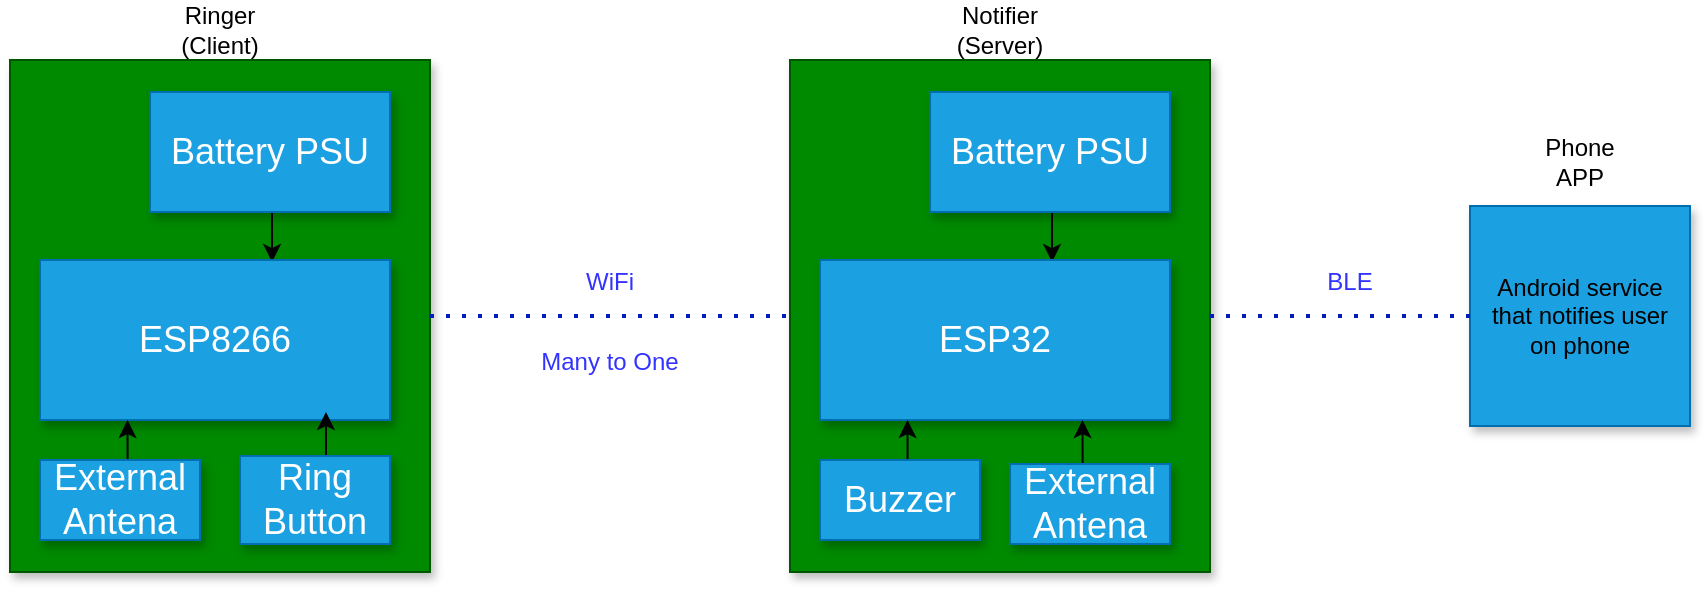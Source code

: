 <mxfile>
    <diagram name="Page-1" id="90a13364-a465-7bf4-72fc-28e22215d7a0">
        <mxGraphModel dx="923" dy="1215" grid="1" gridSize="10" guides="1" tooltips="1" connect="1" arrows="1" fold="1" page="1" pageScale="1.5" pageWidth="1169" pageHeight="826" background="#ffffff" math="0" shadow="0">
            <root>
                <mxCell id="0" style=";html=1;"/>
                <mxCell id="1" style=";html=1;" parent="0"/>
                <mxCell id="3a17f1ce550125da-8" value="" style="whiteSpace=wrap;html=1;shadow=1;fontSize=18;fillColor=#008a00;strokeColor=#005700;fontColor=#ffffff;" parent="1" vertex="1">
                    <mxGeometry x="400" y="454" width="210" height="256" as="geometry"/>
                </mxCell>
                <mxCell id="9m7NxkryejvWXKkI9qjT-7" style="edgeStyle=orthogonalEdgeStyle;rounded=0;orthogonalLoop=1;jettySize=auto;html=1;exitX=0.5;exitY=1;exitDx=0;exitDy=0;entryX=0.663;entryY=0.013;entryDx=0;entryDy=0;entryPerimeter=0;" parent="1" source="3a17f1ce550125da-9" target="9m7NxkryejvWXKkI9qjT-3" edge="1">
                    <mxGeometry relative="1" as="geometry"/>
                </mxCell>
                <mxCell id="3a17f1ce550125da-9" value="Battery PSU" style="whiteSpace=wrap;html=1;shadow=1;fontSize=18;fillColor=#1ba1e2;strokeColor=#006EAF;fontColor=#ffffff;" parent="1" vertex="1">
                    <mxGeometry x="470" y="470" width="120" height="60" as="geometry"/>
                </mxCell>
                <mxCell id="9m7NxkryejvWXKkI9qjT-2" value="Ringer (Client)" style="text;html=1;strokeColor=none;fillColor=none;align=center;verticalAlign=middle;whiteSpace=wrap;rounded=0;" parent="1" vertex="1">
                    <mxGeometry x="475" y="424" width="60" height="30" as="geometry"/>
                </mxCell>
                <mxCell id="9m7NxkryejvWXKkI9qjT-3" value="ESP8266" style="whiteSpace=wrap;html=1;shadow=1;fontSize=18;fillColor=#1ba1e2;strokeColor=#006EAF;fontColor=#ffffff;" parent="1" vertex="1">
                    <mxGeometry x="415" y="554" width="175" height="80" as="geometry"/>
                </mxCell>
                <mxCell id="9m7NxkryejvWXKkI9qjT-8" style="edgeStyle=orthogonalEdgeStyle;rounded=0;orthogonalLoop=1;jettySize=auto;html=1;exitX=0.5;exitY=0;exitDx=0;exitDy=0;entryX=0.25;entryY=1;entryDx=0;entryDy=0;" parent="1" source="9m7NxkryejvWXKkI9qjT-4" target="9m7NxkryejvWXKkI9qjT-3" edge="1">
                    <mxGeometry relative="1" as="geometry"/>
                </mxCell>
                <mxCell id="9m7NxkryejvWXKkI9qjT-4" value="External Antena" style="whiteSpace=wrap;html=1;shadow=1;fontSize=18;fillColor=#1ba1e2;strokeColor=#006EAF;fontColor=#ffffff;" parent="1" vertex="1">
                    <mxGeometry x="415" y="654" width="80" height="40" as="geometry"/>
                </mxCell>
                <mxCell id="9m7NxkryejvWXKkI9qjT-9" style="edgeStyle=orthogonalEdgeStyle;rounded=0;orthogonalLoop=1;jettySize=auto;html=1;exitX=0.5;exitY=0;exitDx=0;exitDy=0;entryX=0.817;entryY=0.95;entryDx=0;entryDy=0;entryPerimeter=0;" parent="1" source="9m7NxkryejvWXKkI9qjT-5" target="9m7NxkryejvWXKkI9qjT-3" edge="1">
                    <mxGeometry relative="1" as="geometry"/>
                </mxCell>
                <mxCell id="9m7NxkryejvWXKkI9qjT-5" value="Ring Button" style="whiteSpace=wrap;html=1;shadow=1;fontSize=18;fillColor=#1ba1e2;strokeColor=#006EAF;fontColor=#ffffff;" parent="1" vertex="1">
                    <mxGeometry x="515" y="652" width="75" height="44" as="geometry"/>
                </mxCell>
                <mxCell id="9m7NxkryejvWXKkI9qjT-10" value="" style="whiteSpace=wrap;html=1;shadow=1;fontSize=18;fillColor=#008a00;strokeColor=#005700;fontColor=#ffffff;" parent="1" vertex="1">
                    <mxGeometry x="790" y="454" width="210" height="256" as="geometry"/>
                </mxCell>
                <mxCell id="9m7NxkryejvWXKkI9qjT-11" style="edgeStyle=orthogonalEdgeStyle;rounded=0;orthogonalLoop=1;jettySize=auto;html=1;exitX=0.5;exitY=1;exitDx=0;exitDy=0;entryX=0.663;entryY=0.013;entryDx=0;entryDy=0;entryPerimeter=0;" parent="1" source="9m7NxkryejvWXKkI9qjT-12" target="9m7NxkryejvWXKkI9qjT-14" edge="1">
                    <mxGeometry relative="1" as="geometry"/>
                </mxCell>
                <mxCell id="9m7NxkryejvWXKkI9qjT-12" value="Battery PSU" style="whiteSpace=wrap;html=1;shadow=1;fontSize=18;fillColor=#1ba1e2;strokeColor=#006EAF;fontColor=#ffffff;" parent="1" vertex="1">
                    <mxGeometry x="860" y="470" width="120" height="60" as="geometry"/>
                </mxCell>
                <mxCell id="9m7NxkryejvWXKkI9qjT-13" value="Notifier (Server)" style="text;html=1;strokeColor=none;fillColor=none;align=center;verticalAlign=middle;whiteSpace=wrap;rounded=0;" parent="1" vertex="1">
                    <mxGeometry x="865" y="424" width="60" height="30" as="geometry"/>
                </mxCell>
                <mxCell id="9m7NxkryejvWXKkI9qjT-14" value="ESP32" style="whiteSpace=wrap;html=1;shadow=1;fontSize=18;fillColor=#1ba1e2;strokeColor=#006EAF;fontColor=#ffffff;" parent="1" vertex="1">
                    <mxGeometry x="805" y="554" width="175" height="80" as="geometry"/>
                </mxCell>
                <mxCell id="9m7NxkryejvWXKkI9qjT-15" style="edgeStyle=orthogonalEdgeStyle;rounded=0;orthogonalLoop=1;jettySize=auto;html=1;exitX=0.5;exitY=0;exitDx=0;exitDy=0;entryX=0.25;entryY=1;entryDx=0;entryDy=0;" parent="1" source="9m7NxkryejvWXKkI9qjT-16" target="9m7NxkryejvWXKkI9qjT-14" edge="1">
                    <mxGeometry relative="1" as="geometry"/>
                </mxCell>
                <mxCell id="9m7NxkryejvWXKkI9qjT-16" value="Buzzer" style="whiteSpace=wrap;html=1;shadow=1;fontSize=18;fillColor=#1ba1e2;strokeColor=#006EAF;fontColor=#ffffff;" parent="1" vertex="1">
                    <mxGeometry x="805" y="654" width="80" height="40" as="geometry"/>
                </mxCell>
                <mxCell id="9m7NxkryejvWXKkI9qjT-20" value="WiFi" style="text;html=1;strokeColor=none;fillColor=none;align=center;verticalAlign=middle;whiteSpace=wrap;rounded=0;fontColor=#3333FF;" parent="1" vertex="1">
                    <mxGeometry x="670" y="550" width="60" height="30" as="geometry"/>
                </mxCell>
                <mxCell id="9m7NxkryejvWXKkI9qjT-21" value="Many to One" style="text;html=1;strokeColor=none;fillColor=none;align=center;verticalAlign=middle;whiteSpace=wrap;rounded=0;fontColor=#3333FF;" parent="1" vertex="1">
                    <mxGeometry x="660" y="590" width="80" height="30" as="geometry"/>
                </mxCell>
                <mxCell id="9m7NxkryejvWXKkI9qjT-24" value="" style="whiteSpace=wrap;html=1;shadow=1;fontSize=18;fillColor=#1ba1e2;strokeColor=#006EAF;fontColor=#ffffff;" parent="1" vertex="1">
                    <mxGeometry x="1130" y="527" width="110" height="110" as="geometry"/>
                </mxCell>
                <mxCell id="9m7NxkryejvWXKkI9qjT-27" value="Phone APP" style="text;html=1;strokeColor=none;fillColor=none;align=center;verticalAlign=middle;whiteSpace=wrap;rounded=0;" parent="1" vertex="1">
                    <mxGeometry x="1155" y="490" width="60" height="30" as="geometry"/>
                </mxCell>
                <mxCell id="9m7NxkryejvWXKkI9qjT-31" value="" style="endArrow=none;dashed=1;html=1;dashPattern=1 3;strokeWidth=2;rounded=0;exitX=1;exitY=0.5;exitDx=0;exitDy=0;entryX=0;entryY=0.5;entryDx=0;entryDy=0;fillColor=#0050ef;strokeColor=#001DBC;" parent="1" source="3a17f1ce550125da-8" target="9m7NxkryejvWXKkI9qjT-10" edge="1">
                    <mxGeometry width="50" height="50" relative="1" as="geometry">
                        <mxPoint x="700" y="750" as="sourcePoint"/>
                        <mxPoint x="750" y="700" as="targetPoint"/>
                    </mxGeometry>
                </mxCell>
                <mxCell id="9m7NxkryejvWXKkI9qjT-32" value="" style="endArrow=none;dashed=1;html=1;dashPattern=1 3;strokeWidth=2;rounded=0;entryX=0;entryY=0.5;entryDx=0;entryDy=0;exitX=1;exitY=0.5;exitDx=0;exitDy=0;fontColor=#3333FF;fillColor=#0050ef;strokeColor=#001DBC;" parent="1" source="9m7NxkryejvWXKkI9qjT-10" target="9m7NxkryejvWXKkI9qjT-24" edge="1">
                    <mxGeometry width="50" height="50" relative="1" as="geometry">
                        <mxPoint x="1000" y="580" as="sourcePoint"/>
                        <mxPoint x="800" y="592" as="targetPoint"/>
                    </mxGeometry>
                </mxCell>
                <mxCell id="9m7NxkryejvWXKkI9qjT-33" value="BLE" style="text;html=1;strokeColor=none;fillColor=none;align=center;verticalAlign=middle;whiteSpace=wrap;rounded=0;fontColor=#3333FF;" parent="1" vertex="1">
                    <mxGeometry x="1040" y="550" width="60" height="30" as="geometry"/>
                </mxCell>
                <mxCell id="9m7NxkryejvWXKkI9qjT-34" value="Android service that notifies user on phone" style="text;html=1;strokeColor=none;fillColor=none;align=center;verticalAlign=middle;whiteSpace=wrap;rounded=0;" parent="1" vertex="1">
                    <mxGeometry x="1135" y="567" width="100" height="30" as="geometry"/>
                </mxCell>
                <mxCell id="9m7NxkryejvWXKkI9qjT-39" style="edgeStyle=orthogonalEdgeStyle;rounded=0;orthogonalLoop=1;jettySize=auto;html=1;exitX=0.5;exitY=0;exitDx=0;exitDy=0;entryX=0.75;entryY=1;entryDx=0;entryDy=0;" parent="1" source="9m7NxkryejvWXKkI9qjT-36" target="9m7NxkryejvWXKkI9qjT-14" edge="1">
                    <mxGeometry relative="1" as="geometry"/>
                </mxCell>
                <mxCell id="9m7NxkryejvWXKkI9qjT-36" value="External Antena" style="whiteSpace=wrap;html=1;shadow=1;fontSize=18;fillColor=#1ba1e2;strokeColor=#006EAF;fontColor=#ffffff;" parent="1" vertex="1">
                    <mxGeometry x="900" y="656" width="80" height="40" as="geometry"/>
                </mxCell>
            </root>
        </mxGraphModel>
    </diagram>
</mxfile>